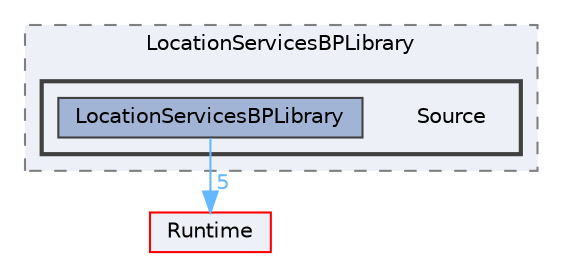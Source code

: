 digraph "Source"
{
 // INTERACTIVE_SVG=YES
 // LATEX_PDF_SIZE
  bgcolor="transparent";
  edge [fontname=Helvetica,fontsize=10,labelfontname=Helvetica,labelfontsize=10];
  node [fontname=Helvetica,fontsize=10,shape=box,height=0.2,width=0.4];
  compound=true
  subgraph clusterdir_149b605e3dba403da3e5d4c73695e2fb {
    graph [ bgcolor="#edf0f7", pencolor="grey50", label="LocationServicesBPLibrary", fontname=Helvetica,fontsize=10 style="filled,dashed", URL="dir_149b605e3dba403da3e5d4c73695e2fb.html",tooltip=""]
  subgraph clusterdir_a4c569f60debe64e0530534ae8c19dd3 {
    graph [ bgcolor="#edf0f7", pencolor="grey25", label="", fontname=Helvetica,fontsize=10 style="filled,bold", URL="dir_a4c569f60debe64e0530534ae8c19dd3.html",tooltip=""]
    dir_a4c569f60debe64e0530534ae8c19dd3 [shape=plaintext, label="Source"];
  dir_b81b82bc2a5576b8b1d574a55f66091f [label="LocationServicesBPLibrary", fillcolor="#a2b4d6", color="grey25", style="filled", URL="dir_b81b82bc2a5576b8b1d574a55f66091f.html",tooltip=""];
  }
  }
  dir_7536b172fbd480bfd146a1b1acd6856b [label="Runtime", fillcolor="#edf0f7", color="red", style="filled", URL="dir_7536b172fbd480bfd146a1b1acd6856b.html",tooltip=""];
  dir_b81b82bc2a5576b8b1d574a55f66091f->dir_7536b172fbd480bfd146a1b1acd6856b [headlabel="5", labeldistance=1.5 headhref="dir_000587_000984.html" href="dir_000587_000984.html" color="steelblue1" fontcolor="steelblue1"];
}
